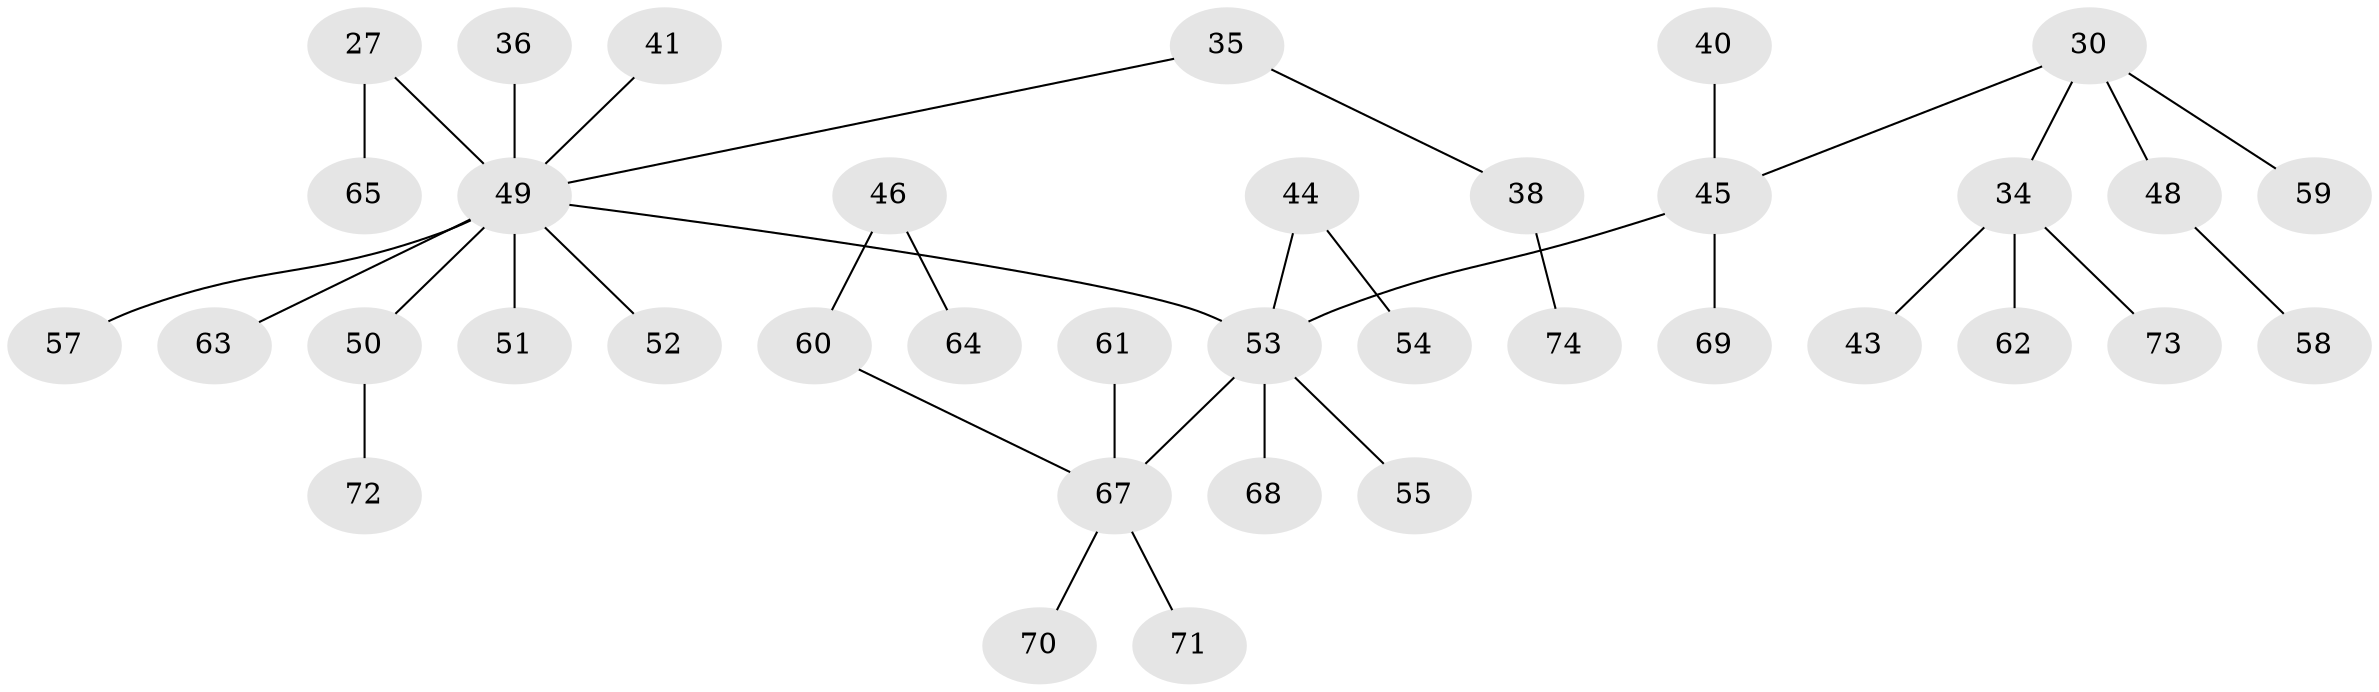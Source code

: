 // original degree distribution, {5: 0.06756756756756757, 3: 0.12162162162162163, 4: 0.02702702702702703, 2: 0.28378378378378377, 8: 0.013513513513513514, 1: 0.4864864864864865}
// Generated by graph-tools (version 1.1) at 2025/54/03/09/25 04:54:01]
// undirected, 37 vertices, 36 edges
graph export_dot {
graph [start="1"]
  node [color=gray90,style=filled];
  27;
  30 [super="+9+25"];
  34 [super="+33"];
  35;
  36;
  38;
  40;
  41;
  43;
  44;
  45 [super="+18+16"];
  46;
  48;
  49 [super="+4+13+19+11+24+20+32"];
  50;
  51;
  52;
  53 [super="+42+47+37"];
  54;
  55;
  57;
  58;
  59;
  60 [super="+23"];
  61;
  62;
  63;
  64;
  65;
  67 [super="+39+66"];
  68;
  69;
  70;
  71;
  72;
  73;
  74;
  27 -- 65;
  27 -- 49;
  30 -- 48;
  30 -- 59;
  30 -- 45;
  30 -- 34;
  34 -- 62;
  34 -- 73;
  34 -- 43;
  35 -- 38;
  35 -- 49;
  36 -- 49;
  38 -- 74;
  40 -- 45;
  41 -- 49;
  44 -- 54;
  44 -- 53;
  45 -- 69;
  45 -- 53;
  46 -- 64;
  46 -- 60;
  48 -- 58;
  49 -- 50;
  49 -- 52;
  49 -- 57;
  49 -- 63;
  49 -- 51;
  49 -- 53;
  50 -- 72;
  53 -- 68;
  53 -- 55;
  53 -- 67;
  60 -- 67;
  61 -- 67;
  67 -- 71;
  67 -- 70;
}
